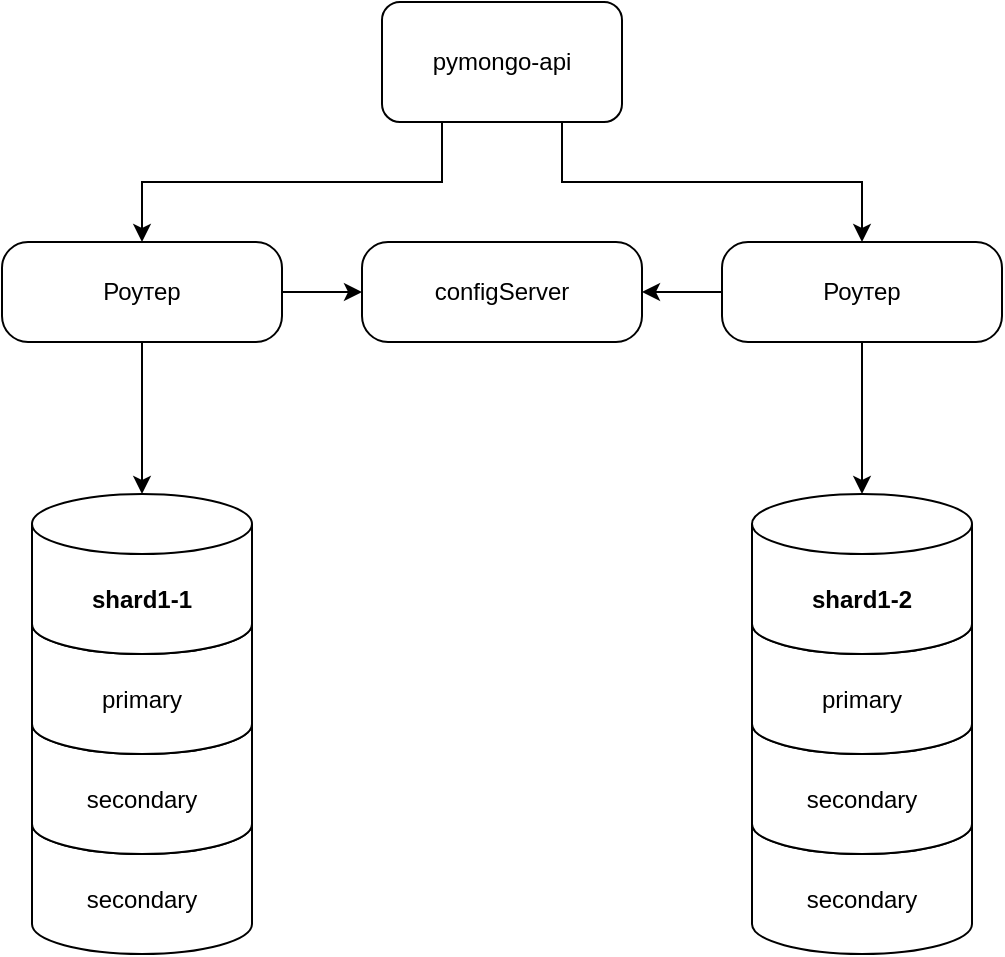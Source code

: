 <mxfile version="26.2.2">
  <diagram name="Page-1" id="-H_mtQnk-PTXWXPvYvuk">
    <mxGraphModel dx="1216" dy="748" grid="1" gridSize="10" guides="1" tooltips="1" connect="1" arrows="1" fold="1" page="1" pageScale="1" pageWidth="1169" pageHeight="827" math="0" shadow="0">
      <root>
        <mxCell id="0" />
        <mxCell id="1" parent="0" />
        <mxCell id="ypXTvWuPCxLjXO1J6HbK-5" value="secondary" style="shape=cylinder3;whiteSpace=wrap;html=1;boundedLbl=1;backgroundOutline=1;size=15;" vertex="1" parent="1">
          <mxGeometry x="145" y="516" width="110" height="80" as="geometry" />
        </mxCell>
        <mxCell id="ypXTvWuPCxLjXO1J6HbK-4" value="secondary" style="shape=cylinder3;whiteSpace=wrap;html=1;boundedLbl=1;backgroundOutline=1;size=15;" vertex="1" parent="1">
          <mxGeometry x="145" y="466" width="110" height="80" as="geometry" />
        </mxCell>
        <mxCell id="ypXTvWuPCxLjXO1J6HbK-3" value="primary" style="shape=cylinder3;whiteSpace=wrap;html=1;boundedLbl=1;backgroundOutline=1;size=15;" vertex="1" parent="1">
          <mxGeometry x="145" y="416" width="110" height="80" as="geometry" />
        </mxCell>
        <mxCell id="zA23MoTUsTF4_91t8viU-2" value="&lt;b&gt;shard1-1&lt;/b&gt;" style="shape=cylinder3;whiteSpace=wrap;html=1;boundedLbl=1;backgroundOutline=1;size=15;" parent="1" vertex="1">
          <mxGeometry x="145" y="366" width="110" height="80" as="geometry" />
        </mxCell>
        <mxCell id="ypXTvWuPCxLjXO1J6HbK-12" style="edgeStyle=orthogonalEdgeStyle;rounded=0;orthogonalLoop=1;jettySize=auto;html=1;exitX=0.25;exitY=1;exitDx=0;exitDy=0;entryX=0.5;entryY=0;entryDx=0;entryDy=0;" edge="1" parent="1" source="zA23MoTUsTF4_91t8viU-3" target="ypXTvWuPCxLjXO1J6HbK-1">
          <mxGeometry relative="1" as="geometry" />
        </mxCell>
        <mxCell id="ypXTvWuPCxLjXO1J6HbK-14" style="edgeStyle=orthogonalEdgeStyle;rounded=0;orthogonalLoop=1;jettySize=auto;html=1;exitX=0.75;exitY=1;exitDx=0;exitDy=0;entryX=0.5;entryY=0;entryDx=0;entryDy=0;" edge="1" parent="1" source="zA23MoTUsTF4_91t8viU-3" target="ypXTvWuPCxLjXO1J6HbK-13">
          <mxGeometry relative="1" as="geometry" />
        </mxCell>
        <mxCell id="zA23MoTUsTF4_91t8viU-3" value="pymongo-api" style="rounded=1;whiteSpace=wrap;html=1;" parent="1" vertex="1">
          <mxGeometry x="320" y="120" width="120" height="60" as="geometry" />
        </mxCell>
        <mxCell id="ypXTvWuPCxLjXO1J6HbK-19" style="edgeStyle=orthogonalEdgeStyle;rounded=0;orthogonalLoop=1;jettySize=auto;html=1;exitX=1;exitY=0.5;exitDx=0;exitDy=0;entryX=0;entryY=0.5;entryDx=0;entryDy=0;" edge="1" parent="1" source="ypXTvWuPCxLjXO1J6HbK-1" target="ypXTvWuPCxLjXO1J6HbK-16">
          <mxGeometry relative="1" as="geometry" />
        </mxCell>
        <mxCell id="ypXTvWuPCxLjXO1J6HbK-1" value="Роутер" style="rounded=1;whiteSpace=wrap;html=1;arcSize=26;" vertex="1" parent="1">
          <mxGeometry x="130" y="240" width="140" height="50" as="geometry" />
        </mxCell>
        <mxCell id="ypXTvWuPCxLjXO1J6HbK-7" value="secondary" style="shape=cylinder3;whiteSpace=wrap;html=1;boundedLbl=1;backgroundOutline=1;size=15;" vertex="1" parent="1">
          <mxGeometry x="505" y="516" width="110" height="80" as="geometry" />
        </mxCell>
        <mxCell id="ypXTvWuPCxLjXO1J6HbK-8" value="secondary" style="shape=cylinder3;whiteSpace=wrap;html=1;boundedLbl=1;backgroundOutline=1;size=15;" vertex="1" parent="1">
          <mxGeometry x="505" y="466" width="110" height="80" as="geometry" />
        </mxCell>
        <mxCell id="ypXTvWuPCxLjXO1J6HbK-9" value="primary" style="shape=cylinder3;whiteSpace=wrap;html=1;boundedLbl=1;backgroundOutline=1;size=15;" vertex="1" parent="1">
          <mxGeometry x="505" y="416" width="110" height="80" as="geometry" />
        </mxCell>
        <mxCell id="ypXTvWuPCxLjXO1J6HbK-10" value="&lt;b&gt;shard1-2&lt;/b&gt;" style="shape=cylinder3;whiteSpace=wrap;html=1;boundedLbl=1;backgroundOutline=1;size=15;" vertex="1" parent="1">
          <mxGeometry x="505" y="366" width="110" height="80" as="geometry" />
        </mxCell>
        <mxCell id="ypXTvWuPCxLjXO1J6HbK-11" style="edgeStyle=orthogonalEdgeStyle;rounded=0;orthogonalLoop=1;jettySize=auto;html=1;exitX=0.5;exitY=1;exitDx=0;exitDy=0;entryX=0.5;entryY=0;entryDx=0;entryDy=0;entryPerimeter=0;" edge="1" parent="1" source="ypXTvWuPCxLjXO1J6HbK-13" target="ypXTvWuPCxLjXO1J6HbK-10">
          <mxGeometry relative="1" as="geometry" />
        </mxCell>
        <mxCell id="ypXTvWuPCxLjXO1J6HbK-20" style="edgeStyle=orthogonalEdgeStyle;rounded=0;orthogonalLoop=1;jettySize=auto;html=1;exitX=0;exitY=0.5;exitDx=0;exitDy=0;entryX=1;entryY=0.5;entryDx=0;entryDy=0;" edge="1" parent="1" source="ypXTvWuPCxLjXO1J6HbK-13" target="ypXTvWuPCxLjXO1J6HbK-16">
          <mxGeometry relative="1" as="geometry" />
        </mxCell>
        <mxCell id="ypXTvWuPCxLjXO1J6HbK-13" value="Роутер" style="rounded=1;whiteSpace=wrap;html=1;arcSize=26;" vertex="1" parent="1">
          <mxGeometry x="490" y="240" width="140" height="50" as="geometry" />
        </mxCell>
        <mxCell id="ypXTvWuPCxLjXO1J6HbK-16" value="configServer" style="rounded=1;whiteSpace=wrap;html=1;arcSize=26;" vertex="1" parent="1">
          <mxGeometry x="310" y="240" width="140" height="50" as="geometry" />
        </mxCell>
        <mxCell id="ypXTvWuPCxLjXO1J6HbK-18" style="edgeStyle=orthogonalEdgeStyle;rounded=0;orthogonalLoop=1;jettySize=auto;html=1;exitX=0.5;exitY=1;exitDx=0;exitDy=0;entryX=0.5;entryY=0;entryDx=0;entryDy=0;entryPerimeter=0;" edge="1" parent="1" source="ypXTvWuPCxLjXO1J6HbK-1" target="zA23MoTUsTF4_91t8viU-2">
          <mxGeometry relative="1" as="geometry" />
        </mxCell>
      </root>
    </mxGraphModel>
  </diagram>
</mxfile>
